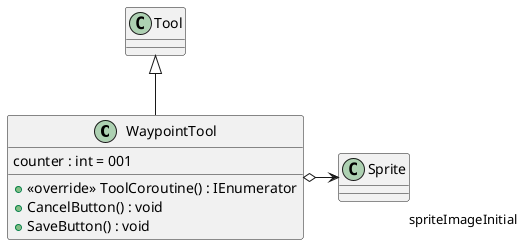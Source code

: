 @startuml
class WaypointTool {
    counter : int = 001
    + <<override>> ToolCoroutine() : IEnumerator
    + CancelButton() : void
    + SaveButton() : void
}
Tool <|-- WaypointTool
WaypointTool o-> "spriteImageInitial" Sprite
@enduml
